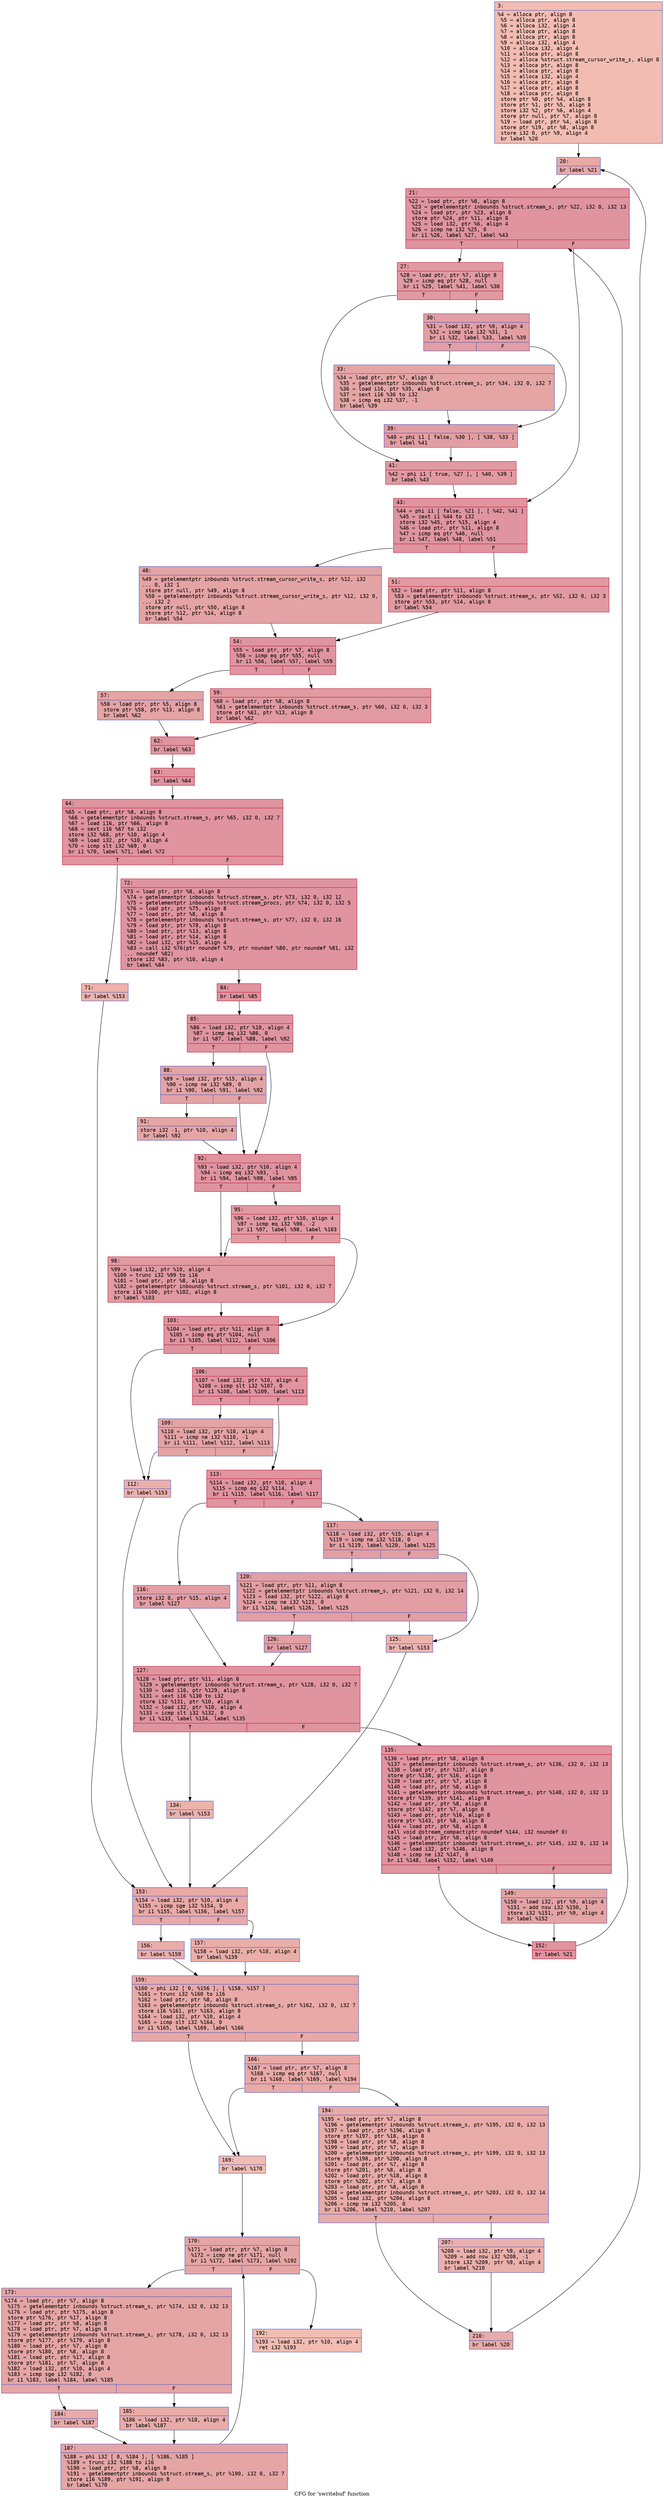 digraph "CFG for 'swritebuf' function" {
	label="CFG for 'swritebuf' function";

	Node0x60000320ada0 [shape=record,color="#3d50c3ff", style=filled, fillcolor="#e1675170" fontname="Courier",label="{3:\l|  %4 = alloca ptr, align 8\l  %5 = alloca ptr, align 8\l  %6 = alloca i32, align 4\l  %7 = alloca ptr, align 8\l  %8 = alloca ptr, align 8\l  %9 = alloca i32, align 4\l  %10 = alloca i32, align 4\l  %11 = alloca ptr, align 8\l  %12 = alloca %struct.stream_cursor_write_s, align 8\l  %13 = alloca ptr, align 8\l  %14 = alloca ptr, align 8\l  %15 = alloca i32, align 4\l  %16 = alloca ptr, align 8\l  %17 = alloca ptr, align 8\l  %18 = alloca ptr, align 8\l  store ptr %0, ptr %4, align 8\l  store ptr %1, ptr %5, align 8\l  store i32 %2, ptr %6, align 4\l  store ptr null, ptr %7, align 8\l  %19 = load ptr, ptr %4, align 8\l  store ptr %19, ptr %8, align 8\l  store i32 0, ptr %9, align 4\l  br label %20\l}"];
	Node0x60000320ada0 -> Node0x60000320ae40[tooltip="3 -> 20\nProbability 100.00%" ];
	Node0x60000320ae40 [shape=record,color="#3d50c3ff", style=filled, fillcolor="#ca3b3770" fontname="Courier",label="{20:\l|  br label %21\l}"];
	Node0x60000320ae40 -> Node0x60000320ae90[tooltip="20 -> 21\nProbability 100.00%" ];
	Node0x60000320ae90 [shape=record,color="#b70d28ff", style=filled, fillcolor="#b70d2870" fontname="Courier",label="{21:\l|  %22 = load ptr, ptr %8, align 8\l  %23 = getelementptr inbounds %struct.stream_s, ptr %22, i32 0, i32 13\l  %24 = load ptr, ptr %23, align 8\l  store ptr %24, ptr %11, align 8\l  %25 = load i32, ptr %6, align 4\l  %26 = icmp ne i32 %25, 0\l  br i1 %26, label %27, label %43\l|{<s0>T|<s1>F}}"];
	Node0x60000320ae90:s0 -> Node0x60000320aee0[tooltip="21 -> 27\nProbability 62.50%" ];
	Node0x60000320ae90:s1 -> Node0x60000320b070[tooltip="21 -> 43\nProbability 37.50%" ];
	Node0x60000320aee0 [shape=record,color="#b70d28ff", style=filled, fillcolor="#bb1b2c70" fontname="Courier",label="{27:\l|  %28 = load ptr, ptr %7, align 8\l  %29 = icmp eq ptr %28, null\l  br i1 %29, label %41, label %30\l|{<s0>T|<s1>F}}"];
	Node0x60000320aee0:s0 -> Node0x60000320b020[tooltip="27 -> 41\nProbability 37.50%" ];
	Node0x60000320aee0:s1 -> Node0x60000320af30[tooltip="27 -> 30\nProbability 62.50%" ];
	Node0x60000320af30 [shape=record,color="#3d50c3ff", style=filled, fillcolor="#be242e70" fontname="Courier",label="{30:\l|  %31 = load i32, ptr %9, align 4\l  %32 = icmp sle i32 %31, 1\l  br i1 %32, label %33, label %39\l|{<s0>T|<s1>F}}"];
	Node0x60000320af30:s0 -> Node0x60000320af80[tooltip="30 -> 33\nProbability 50.00%" ];
	Node0x60000320af30:s1 -> Node0x60000320afd0[tooltip="30 -> 39\nProbability 50.00%" ];
	Node0x60000320af80 [shape=record,color="#3d50c3ff", style=filled, fillcolor="#c5333470" fontname="Courier",label="{33:\l|  %34 = load ptr, ptr %7, align 8\l  %35 = getelementptr inbounds %struct.stream_s, ptr %34, i32 0, i32 7\l  %36 = load i16, ptr %35, align 8\l  %37 = sext i16 %36 to i32\l  %38 = icmp eq i32 %37, -1\l  br label %39\l}"];
	Node0x60000320af80 -> Node0x60000320afd0[tooltip="33 -> 39\nProbability 100.00%" ];
	Node0x60000320afd0 [shape=record,color="#3d50c3ff", style=filled, fillcolor="#be242e70" fontname="Courier",label="{39:\l|  %40 = phi i1 [ false, %30 ], [ %38, %33 ]\l  br label %41\l}"];
	Node0x60000320afd0 -> Node0x60000320b020[tooltip="39 -> 41\nProbability 100.00%" ];
	Node0x60000320b020 [shape=record,color="#b70d28ff", style=filled, fillcolor="#bb1b2c70" fontname="Courier",label="{41:\l|  %42 = phi i1 [ true, %27 ], [ %40, %39 ]\l  br label %43\l}"];
	Node0x60000320b020 -> Node0x60000320b070[tooltip="41 -> 43\nProbability 100.00%" ];
	Node0x60000320b070 [shape=record,color="#b70d28ff", style=filled, fillcolor="#b70d2870" fontname="Courier",label="{43:\l|  %44 = phi i1 [ false, %21 ], [ %42, %41 ]\l  %45 = zext i1 %44 to i32\l  store i32 %45, ptr %15, align 4\l  %46 = load ptr, ptr %11, align 8\l  %47 = icmp eq ptr %46, null\l  br i1 %47, label %48, label %51\l|{<s0>T|<s1>F}}"];
	Node0x60000320b070:s0 -> Node0x60000320b0c0[tooltip="43 -> 48\nProbability 37.50%" ];
	Node0x60000320b070:s1 -> Node0x60000320b110[tooltip="43 -> 51\nProbability 62.50%" ];
	Node0x60000320b0c0 [shape=record,color="#3d50c3ff", style=filled, fillcolor="#c32e3170" fontname="Courier",label="{48:\l|  %49 = getelementptr inbounds %struct.stream_cursor_write_s, ptr %12, i32\l... 0, i32 1\l  store ptr null, ptr %49, align 8\l  %50 = getelementptr inbounds %struct.stream_cursor_write_s, ptr %12, i32 0,\l... i32 2\l  store ptr null, ptr %50, align 8\l  store ptr %12, ptr %14, align 8\l  br label %54\l}"];
	Node0x60000320b0c0 -> Node0x60000320b160[tooltip="48 -> 54\nProbability 100.00%" ];
	Node0x60000320b110 [shape=record,color="#b70d28ff", style=filled, fillcolor="#bb1b2c70" fontname="Courier",label="{51:\l|  %52 = load ptr, ptr %11, align 8\l  %53 = getelementptr inbounds %struct.stream_s, ptr %52, i32 0, i32 3\l  store ptr %53, ptr %14, align 8\l  br label %54\l}"];
	Node0x60000320b110 -> Node0x60000320b160[tooltip="51 -> 54\nProbability 100.00%" ];
	Node0x60000320b160 [shape=record,color="#b70d28ff", style=filled, fillcolor="#b70d2870" fontname="Courier",label="{54:\l|  %55 = load ptr, ptr %7, align 8\l  %56 = icmp eq ptr %55, null\l  br i1 %56, label %57, label %59\l|{<s0>T|<s1>F}}"];
	Node0x60000320b160:s0 -> Node0x60000320b1b0[tooltip="54 -> 57\nProbability 37.50%" ];
	Node0x60000320b160:s1 -> Node0x60000320b200[tooltip="54 -> 59\nProbability 62.50%" ];
	Node0x60000320b1b0 [shape=record,color="#3d50c3ff", style=filled, fillcolor="#c32e3170" fontname="Courier",label="{57:\l|  %58 = load ptr, ptr %5, align 8\l  store ptr %58, ptr %13, align 8\l  br label %62\l}"];
	Node0x60000320b1b0 -> Node0x60000320b250[tooltip="57 -> 62\nProbability 100.00%" ];
	Node0x60000320b200 [shape=record,color="#b70d28ff", style=filled, fillcolor="#bb1b2c70" fontname="Courier",label="{59:\l|  %60 = load ptr, ptr %8, align 8\l  %61 = getelementptr inbounds %struct.stream_s, ptr %60, i32 0, i32 3\l  store ptr %61, ptr %13, align 8\l  br label %62\l}"];
	Node0x60000320b200 -> Node0x60000320b250[tooltip="59 -> 62\nProbability 100.00%" ];
	Node0x60000320b250 [shape=record,color="#b70d28ff", style=filled, fillcolor="#b70d2870" fontname="Courier",label="{62:\l|  br label %63\l}"];
	Node0x60000320b250 -> Node0x60000320b2a0[tooltip="62 -> 63\nProbability 100.00%" ];
	Node0x60000320b2a0 [shape=record,color="#b70d28ff", style=filled, fillcolor="#b70d2870" fontname="Courier",label="{63:\l|  br label %64\l}"];
	Node0x60000320b2a0 -> Node0x60000320b2f0[tooltip="63 -> 64\nProbability 100.00%" ];
	Node0x60000320b2f0 [shape=record,color="#b70d28ff", style=filled, fillcolor="#b70d2870" fontname="Courier",label="{64:\l|  %65 = load ptr, ptr %8, align 8\l  %66 = getelementptr inbounds %struct.stream_s, ptr %65, i32 0, i32 7\l  %67 = load i16, ptr %66, align 8\l  %68 = sext i16 %67 to i32\l  store i32 %68, ptr %10, align 4\l  %69 = load i32, ptr %10, align 4\l  %70 = icmp slt i32 %69, 0\l  br i1 %70, label %71, label %72\l|{<s0>T|<s1>F}}"];
	Node0x60000320b2f0:s0 -> Node0x60000320b340[tooltip="64 -> 71\nProbability 3.12%" ];
	Node0x60000320b2f0:s1 -> Node0x60000320b390[tooltip="64 -> 72\nProbability 96.88%" ];
	Node0x60000320b340 [shape=record,color="#3d50c3ff", style=filled, fillcolor="#d6524470" fontname="Courier",label="{71:\l|  br label %153\l}"];
	Node0x60000320b340 -> Node0x60000320bac0[tooltip="71 -> 153\nProbability 100.00%" ];
	Node0x60000320b390 [shape=record,color="#b70d28ff", style=filled, fillcolor="#b70d2870" fontname="Courier",label="{72:\l|  %73 = load ptr, ptr %8, align 8\l  %74 = getelementptr inbounds %struct.stream_s, ptr %73, i32 0, i32 12\l  %75 = getelementptr inbounds %struct.stream_procs, ptr %74, i32 0, i32 5\l  %76 = load ptr, ptr %75, align 8\l  %77 = load ptr, ptr %8, align 8\l  %78 = getelementptr inbounds %struct.stream_s, ptr %77, i32 0, i32 16\l  %79 = load ptr, ptr %78, align 8\l  %80 = load ptr, ptr %13, align 8\l  %81 = load ptr, ptr %14, align 8\l  %82 = load i32, ptr %15, align 4\l  %83 = call i32 %76(ptr noundef %79, ptr noundef %80, ptr noundef %81, i32\l... noundef %82)\l  store i32 %83, ptr %10, align 4\l  br label %84\l}"];
	Node0x60000320b390 -> Node0x60000320b3e0[tooltip="72 -> 84\nProbability 100.00%" ];
	Node0x60000320b3e0 [shape=record,color="#b70d28ff", style=filled, fillcolor="#b70d2870" fontname="Courier",label="{84:\l|  br label %85\l}"];
	Node0x60000320b3e0 -> Node0x60000320b430[tooltip="84 -> 85\nProbability 100.00%" ];
	Node0x60000320b430 [shape=record,color="#b70d28ff", style=filled, fillcolor="#b70d2870" fontname="Courier",label="{85:\l|  %86 = load i32, ptr %10, align 4\l  %87 = icmp eq i32 %86, 0\l  br i1 %87, label %88, label %92\l|{<s0>T|<s1>F}}"];
	Node0x60000320b430:s0 -> Node0x60000320b480[tooltip="85 -> 88\nProbability 37.50%" ];
	Node0x60000320b430:s1 -> Node0x60000320b520[tooltip="85 -> 92\nProbability 62.50%" ];
	Node0x60000320b480 [shape=record,color="#3d50c3ff", style=filled, fillcolor="#c32e3170" fontname="Courier",label="{88:\l|  %89 = load i32, ptr %15, align 4\l  %90 = icmp ne i32 %89, 0\l  br i1 %90, label %91, label %92\l|{<s0>T|<s1>F}}"];
	Node0x60000320b480:s0 -> Node0x60000320b4d0[tooltip="88 -> 91\nProbability 62.50%" ];
	Node0x60000320b480:s1 -> Node0x60000320b520[tooltip="88 -> 92\nProbability 37.50%" ];
	Node0x60000320b4d0 [shape=record,color="#3d50c3ff", style=filled, fillcolor="#c5333470" fontname="Courier",label="{91:\l|  store i32 -1, ptr %10, align 4\l  br label %92\l}"];
	Node0x60000320b4d0 -> Node0x60000320b520[tooltip="91 -> 92\nProbability 100.00%" ];
	Node0x60000320b520 [shape=record,color="#b70d28ff", style=filled, fillcolor="#b70d2870" fontname="Courier",label="{92:\l|  %93 = load i32, ptr %10, align 4\l  %94 = icmp eq i32 %93, -1\l  br i1 %94, label %98, label %95\l|{<s0>T|<s1>F}}"];
	Node0x60000320b520:s0 -> Node0x60000320b5c0[tooltip="92 -> 98\nProbability 37.50%" ];
	Node0x60000320b520:s1 -> Node0x60000320b570[tooltip="92 -> 95\nProbability 62.50%" ];
	Node0x60000320b570 [shape=record,color="#b70d28ff", style=filled, fillcolor="#bb1b2c70" fontname="Courier",label="{95:\l|  %96 = load i32, ptr %10, align 4\l  %97 = icmp eq i32 %96, -2\l  br i1 %97, label %98, label %103\l|{<s0>T|<s1>F}}"];
	Node0x60000320b570:s0 -> Node0x60000320b5c0[tooltip="95 -> 98\nProbability 50.00%" ];
	Node0x60000320b570:s1 -> Node0x60000320b610[tooltip="95 -> 103\nProbability 50.00%" ];
	Node0x60000320b5c0 [shape=record,color="#b70d28ff", style=filled, fillcolor="#bb1b2c70" fontname="Courier",label="{98:\l|  %99 = load i32, ptr %10, align 4\l  %100 = trunc i32 %99 to i16\l  %101 = load ptr, ptr %8, align 8\l  %102 = getelementptr inbounds %struct.stream_s, ptr %101, i32 0, i32 7\l  store i16 %100, ptr %102, align 8\l  br label %103\l}"];
	Node0x60000320b5c0 -> Node0x60000320b610[tooltip="98 -> 103\nProbability 100.00%" ];
	Node0x60000320b610 [shape=record,color="#b70d28ff", style=filled, fillcolor="#b70d2870" fontname="Courier",label="{103:\l|  %104 = load ptr, ptr %11, align 8\l  %105 = icmp eq ptr %104, null\l  br i1 %105, label %112, label %106\l|{<s0>T|<s1>F}}"];
	Node0x60000320b610:s0 -> Node0x60000320b700[tooltip="103 -> 112\nProbability 3.12%" ];
	Node0x60000320b610:s1 -> Node0x60000320b660[tooltip="103 -> 106\nProbability 96.88%" ];
	Node0x60000320b660 [shape=record,color="#b70d28ff", style=filled, fillcolor="#b70d2870" fontname="Courier",label="{106:\l|  %107 = load i32, ptr %10, align 4\l  %108 = icmp slt i32 %107, 0\l  br i1 %108, label %109, label %113\l|{<s0>T|<s1>F}}"];
	Node0x60000320b660:s0 -> Node0x60000320b6b0[tooltip="106 -> 109\nProbability 37.50%" ];
	Node0x60000320b660:s1 -> Node0x60000320b750[tooltip="106 -> 113\nProbability 62.50%" ];
	Node0x60000320b6b0 [shape=record,color="#3d50c3ff", style=filled, fillcolor="#c32e3170" fontname="Courier",label="{109:\l|  %110 = load i32, ptr %10, align 4\l  %111 = icmp ne i32 %110, -1\l  br i1 %111, label %112, label %113\l|{<s0>T|<s1>F}}"];
	Node0x60000320b6b0:s0 -> Node0x60000320b700[tooltip="109 -> 112\nProbability 3.12%" ];
	Node0x60000320b6b0:s1 -> Node0x60000320b750[tooltip="109 -> 113\nProbability 96.88%" ];
	Node0x60000320b700 [shape=record,color="#3d50c3ff", style=filled, fillcolor="#d24b4070" fontname="Courier",label="{112:\l|  br label %153\l}"];
	Node0x60000320b700 -> Node0x60000320bac0[tooltip="112 -> 153\nProbability 100.00%" ];
	Node0x60000320b750 [shape=record,color="#b70d28ff", style=filled, fillcolor="#b70d2870" fontname="Courier",label="{113:\l|  %114 = load i32, ptr %10, align 4\l  %115 = icmp eq i32 %114, 1\l  br i1 %115, label %116, label %117\l|{<s0>T|<s1>F}}"];
	Node0x60000320b750:s0 -> Node0x60000320b7a0[tooltip="113 -> 116\nProbability 50.00%" ];
	Node0x60000320b750:s1 -> Node0x60000320b7f0[tooltip="113 -> 117\nProbability 50.00%" ];
	Node0x60000320b7a0 [shape=record,color="#3d50c3ff", style=filled, fillcolor="#be242e70" fontname="Courier",label="{116:\l|  store i32 0, ptr %15, align 4\l  br label %127\l}"];
	Node0x60000320b7a0 -> Node0x60000320b930[tooltip="116 -> 127\nProbability 100.00%" ];
	Node0x60000320b7f0 [shape=record,color="#3d50c3ff", style=filled, fillcolor="#be242e70" fontname="Courier",label="{117:\l|  %118 = load i32, ptr %15, align 4\l  %119 = icmp ne i32 %118, 0\l  br i1 %119, label %120, label %125\l|{<s0>T|<s1>F}}"];
	Node0x60000320b7f0:s0 -> Node0x60000320b840[tooltip="117 -> 120\nProbability 96.88%" ];
	Node0x60000320b7f0:s1 -> Node0x60000320b890[tooltip="117 -> 125\nProbability 3.12%" ];
	Node0x60000320b840 [shape=record,color="#3d50c3ff", style=filled, fillcolor="#be242e70" fontname="Courier",label="{120:\l|  %121 = load ptr, ptr %11, align 8\l  %122 = getelementptr inbounds %struct.stream_s, ptr %121, i32 0, i32 14\l  %123 = load i32, ptr %122, align 8\l  %124 = icmp ne i32 %123, 0\l  br i1 %124, label %126, label %125\l|{<s0>T|<s1>F}}"];
	Node0x60000320b840:s0 -> Node0x60000320b8e0[tooltip="120 -> 126\nProbability 96.88%" ];
	Node0x60000320b840:s1 -> Node0x60000320b890[tooltip="120 -> 125\nProbability 3.12%" ];
	Node0x60000320b890 [shape=record,color="#3d50c3ff", style=filled, fillcolor="#d6524470" fontname="Courier",label="{125:\l|  br label %153\l}"];
	Node0x60000320b890 -> Node0x60000320bac0[tooltip="125 -> 153\nProbability 100.00%" ];
	Node0x60000320b8e0 [shape=record,color="#3d50c3ff", style=filled, fillcolor="#be242e70" fontname="Courier",label="{126:\l|  br label %127\l}"];
	Node0x60000320b8e0 -> Node0x60000320b930[tooltip="126 -> 127\nProbability 100.00%" ];
	Node0x60000320b930 [shape=record,color="#b70d28ff", style=filled, fillcolor="#b70d2870" fontname="Courier",label="{127:\l|  %128 = load ptr, ptr %11, align 8\l  %129 = getelementptr inbounds %struct.stream_s, ptr %128, i32 0, i32 7\l  %130 = load i16, ptr %129, align 8\l  %131 = sext i16 %130 to i32\l  store i32 %131, ptr %10, align 4\l  %132 = load i32, ptr %10, align 4\l  %133 = icmp slt i32 %132, 0\l  br i1 %133, label %134, label %135\l|{<s0>T|<s1>F}}"];
	Node0x60000320b930:s0 -> Node0x60000320b980[tooltip="127 -> 134\nProbability 3.12%" ];
	Node0x60000320b930:s1 -> Node0x60000320b9d0[tooltip="127 -> 135\nProbability 96.88%" ];
	Node0x60000320b980 [shape=record,color="#3d50c3ff", style=filled, fillcolor="#d6524470" fontname="Courier",label="{134:\l|  br label %153\l}"];
	Node0x60000320b980 -> Node0x60000320bac0[tooltip="134 -> 153\nProbability 100.00%" ];
	Node0x60000320b9d0 [shape=record,color="#b70d28ff", style=filled, fillcolor="#b70d2870" fontname="Courier",label="{135:\l|  %136 = load ptr, ptr %8, align 8\l  %137 = getelementptr inbounds %struct.stream_s, ptr %136, i32 0, i32 13\l  %138 = load ptr, ptr %137, align 8\l  store ptr %138, ptr %16, align 8\l  %139 = load ptr, ptr %7, align 8\l  %140 = load ptr, ptr %8, align 8\l  %141 = getelementptr inbounds %struct.stream_s, ptr %140, i32 0, i32 13\l  store ptr %139, ptr %141, align 8\l  %142 = load ptr, ptr %8, align 8\l  store ptr %142, ptr %7, align 8\l  %143 = load ptr, ptr %16, align 8\l  store ptr %143, ptr %8, align 8\l  %144 = load ptr, ptr %8, align 8\l  call void @stream_compact(ptr noundef %144, i32 noundef 0)\l  %145 = load ptr, ptr %8, align 8\l  %146 = getelementptr inbounds %struct.stream_s, ptr %145, i32 0, i32 14\l  %147 = load i32, ptr %146, align 8\l  %148 = icmp ne i32 %147, 0\l  br i1 %148, label %152, label %149\l|{<s0>T|<s1>F}}"];
	Node0x60000320b9d0:s0 -> Node0x60000320ba70[tooltip="135 -> 152\nProbability 62.50%" ];
	Node0x60000320b9d0:s1 -> Node0x60000320ba20[tooltip="135 -> 149\nProbability 37.50%" ];
	Node0x60000320ba20 [shape=record,color="#3d50c3ff", style=filled, fillcolor="#c32e3170" fontname="Courier",label="{149:\l|  %150 = load i32, ptr %9, align 4\l  %151 = add nsw i32 %150, 1\l  store i32 %151, ptr %9, align 4\l  br label %152\l}"];
	Node0x60000320ba20 -> Node0x60000320ba70[tooltip="149 -> 152\nProbability 100.00%" ];
	Node0x60000320ba70 [shape=record,color="#b70d28ff", style=filled, fillcolor="#b70d2870" fontname="Courier",label="{152:\l|  br label %21\l}"];
	Node0x60000320ba70 -> Node0x60000320ae90[tooltip="152 -> 21\nProbability 100.00%" ];
	Node0x60000320bac0 [shape=record,color="#3d50c3ff", style=filled, fillcolor="#ca3b3770" fontname="Courier",label="{153:\l|  %154 = load i32, ptr %10, align 4\l  %155 = icmp sge i32 %154, 0\l  br i1 %155, label %156, label %157\l|{<s0>T|<s1>F}}"];
	Node0x60000320bac0:s0 -> Node0x60000320bb10[tooltip="153 -> 156\nProbability 50.00%" ];
	Node0x60000320bac0:s1 -> Node0x60000320bb60[tooltip="153 -> 157\nProbability 50.00%" ];
	Node0x60000320bb10 [shape=record,color="#3d50c3ff", style=filled, fillcolor="#d0473d70" fontname="Courier",label="{156:\l|  br label %159\l}"];
	Node0x60000320bb10 -> Node0x60000320bbb0[tooltip="156 -> 159\nProbability 100.00%" ];
	Node0x60000320bb60 [shape=record,color="#3d50c3ff", style=filled, fillcolor="#d0473d70" fontname="Courier",label="{157:\l|  %158 = load i32, ptr %10, align 4\l  br label %159\l}"];
	Node0x60000320bb60 -> Node0x60000320bbb0[tooltip="157 -> 159\nProbability 100.00%" ];
	Node0x60000320bbb0 [shape=record,color="#3d50c3ff", style=filled, fillcolor="#ca3b3770" fontname="Courier",label="{159:\l|  %160 = phi i32 [ 0, %156 ], [ %158, %157 ]\l  %161 = trunc i32 %160 to i16\l  %162 = load ptr, ptr %8, align 8\l  %163 = getelementptr inbounds %struct.stream_s, ptr %162, i32 0, i32 7\l  store i16 %161, ptr %163, align 8\l  %164 = load i32, ptr %10, align 4\l  %165 = icmp slt i32 %164, 0\l  br i1 %165, label %169, label %166\l|{<s0>T|<s1>F}}"];
	Node0x60000320bbb0:s0 -> Node0x60000320bc50[tooltip="159 -> 169\nProbability 3.12%" ];
	Node0x60000320bbb0:s1 -> Node0x60000320bc00[tooltip="159 -> 166\nProbability 96.88%" ];
	Node0x60000320bc00 [shape=record,color="#3d50c3ff", style=filled, fillcolor="#ca3b3770" fontname="Courier",label="{166:\l|  %167 = load ptr, ptr %7, align 8\l  %168 = icmp eq ptr %167, null\l  br i1 %168, label %169, label %194\l|{<s0>T|<s1>F}}"];
	Node0x60000320bc00:s0 -> Node0x60000320bc50[tooltip="166 -> 169\nProbability 3.12%" ];
	Node0x60000320bc00:s1 -> Node0x60000320be80[tooltip="166 -> 194\nProbability 96.88%" ];
	Node0x60000320bc50 [shape=record,color="#3d50c3ff", style=filled, fillcolor="#e1675170" fontname="Courier",label="{169:\l|  br label %170\l}"];
	Node0x60000320bc50 -> Node0x60000320bca0[tooltip="169 -> 170\nProbability 100.00%" ];
	Node0x60000320bca0 [shape=record,color="#3d50c3ff", style=filled, fillcolor="#c5333470" fontname="Courier",label="{170:\l|  %171 = load ptr, ptr %7, align 8\l  %172 = icmp ne ptr %171, null\l  br i1 %172, label %173, label %192\l|{<s0>T|<s1>F}}"];
	Node0x60000320bca0:s0 -> Node0x60000320bcf0[tooltip="170 -> 173\nProbability 96.88%" ];
	Node0x60000320bca0:s1 -> Node0x60000320be30[tooltip="170 -> 192\nProbability 3.12%" ];
	Node0x60000320bcf0 [shape=record,color="#3d50c3ff", style=filled, fillcolor="#c5333470" fontname="Courier",label="{173:\l|  %174 = load ptr, ptr %7, align 8\l  %175 = getelementptr inbounds %struct.stream_s, ptr %174, i32 0, i32 13\l  %176 = load ptr, ptr %175, align 8\l  store ptr %176, ptr %17, align 8\l  %177 = load ptr, ptr %8, align 8\l  %178 = load ptr, ptr %7, align 8\l  %179 = getelementptr inbounds %struct.stream_s, ptr %178, i32 0, i32 13\l  store ptr %177, ptr %179, align 8\l  %180 = load ptr, ptr %7, align 8\l  store ptr %180, ptr %8, align 8\l  %181 = load ptr, ptr %17, align 8\l  store ptr %181, ptr %7, align 8\l  %182 = load i32, ptr %10, align 4\l  %183 = icmp sge i32 %182, 0\l  br i1 %183, label %184, label %185\l|{<s0>T|<s1>F}}"];
	Node0x60000320bcf0:s0 -> Node0x60000320bd40[tooltip="173 -> 184\nProbability 50.00%" ];
	Node0x60000320bcf0:s1 -> Node0x60000320bd90[tooltip="173 -> 185\nProbability 50.00%" ];
	Node0x60000320bd40 [shape=record,color="#3d50c3ff", style=filled, fillcolor="#cc403a70" fontname="Courier",label="{184:\l|  br label %187\l}"];
	Node0x60000320bd40 -> Node0x60000320bde0[tooltip="184 -> 187\nProbability 100.00%" ];
	Node0x60000320bd90 [shape=record,color="#3d50c3ff", style=filled, fillcolor="#cc403a70" fontname="Courier",label="{185:\l|  %186 = load i32, ptr %10, align 4\l  br label %187\l}"];
	Node0x60000320bd90 -> Node0x60000320bde0[tooltip="185 -> 187\nProbability 100.00%" ];
	Node0x60000320bde0 [shape=record,color="#3d50c3ff", style=filled, fillcolor="#c5333470" fontname="Courier",label="{187:\l|  %188 = phi i32 [ 0, %184 ], [ %186, %185 ]\l  %189 = trunc i32 %188 to i16\l  %190 = load ptr, ptr %8, align 8\l  %191 = getelementptr inbounds %struct.stream_s, ptr %190, i32 0, i32 7\l  store i16 %189, ptr %191, align 8\l  br label %170\l}"];
	Node0x60000320bde0 -> Node0x60000320bca0[tooltip="187 -> 170\nProbability 100.00%" ];
	Node0x60000320be30 [shape=record,color="#3d50c3ff", style=filled, fillcolor="#e1675170" fontname="Courier",label="{192:\l|  %193 = load i32, ptr %10, align 4\l  ret i32 %193\l}"];
	Node0x60000320be80 [shape=record,color="#3d50c3ff", style=filled, fillcolor="#cc403a70" fontname="Courier",label="{194:\l|  %195 = load ptr, ptr %7, align 8\l  %196 = getelementptr inbounds %struct.stream_s, ptr %195, i32 0, i32 13\l  %197 = load ptr, ptr %196, align 8\l  store ptr %197, ptr %18, align 8\l  %198 = load ptr, ptr %8, align 8\l  %199 = load ptr, ptr %7, align 8\l  %200 = getelementptr inbounds %struct.stream_s, ptr %199, i32 0, i32 13\l  store ptr %198, ptr %200, align 8\l  %201 = load ptr, ptr %7, align 8\l  store ptr %201, ptr %8, align 8\l  %202 = load ptr, ptr %18, align 8\l  store ptr %202, ptr %7, align 8\l  %203 = load ptr, ptr %8, align 8\l  %204 = getelementptr inbounds %struct.stream_s, ptr %203, i32 0, i32 14\l  %205 = load i32, ptr %204, align 8\l  %206 = icmp ne i32 %205, 0\l  br i1 %206, label %210, label %207\l|{<s0>T|<s1>F}}"];
	Node0x60000320be80:s0 -> Node0x60000320bf20[tooltip="194 -> 210\nProbability 62.50%" ];
	Node0x60000320be80:s1 -> Node0x60000320bed0[tooltip="194 -> 207\nProbability 37.50%" ];
	Node0x60000320bed0 [shape=record,color="#3d50c3ff", style=filled, fillcolor="#d24b4070" fontname="Courier",label="{207:\l|  %208 = load i32, ptr %9, align 4\l  %209 = add nsw i32 %208, -1\l  store i32 %209, ptr %9, align 4\l  br label %210\l}"];
	Node0x60000320bed0 -> Node0x60000320bf20[tooltip="207 -> 210\nProbability 100.00%" ];
	Node0x60000320bf20 [shape=record,color="#3d50c3ff", style=filled, fillcolor="#cc403a70" fontname="Courier",label="{210:\l|  br label %20\l}"];
	Node0x60000320bf20 -> Node0x60000320ae40[tooltip="210 -> 20\nProbability 100.00%" ];
}

